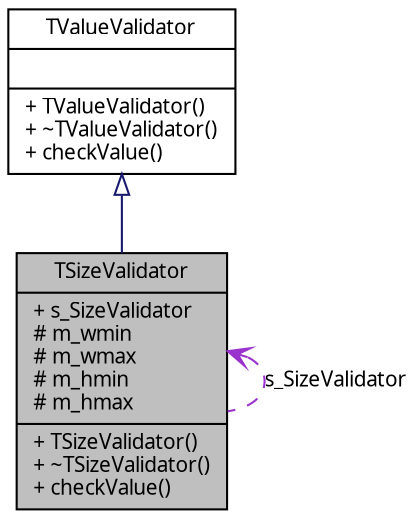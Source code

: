 digraph G
{
  edge [fontname="FreeSans.ttf",fontsize=10,labelfontname="FreeSans.ttf",labelfontsize=10];
  node [fontname="FreeSans.ttf",fontsize=10,shape=record];
  Node1 [label="{TSizeValidator\n|+ s_SizeValidator\l# m_wmin\l# m_wmax\l# m_hmin\l# m_hmax\l|+ TSizeValidator()\l+ ~TSizeValidator()\l+ checkValue()\l}",height=0.2,width=0.4,color="black", fillcolor="grey75", style="filled" fontcolor="black"];
  Node2 -> Node1 [dir=back,color="midnightblue",fontsize=10,style="solid",arrowtail="empty",fontname="FreeSans.ttf"];
  Node2 [label="{TValueValidator\n||+ TValueValidator()\l+ ~TValueValidator()\l+ checkValue()\l}",height=0.2,width=0.4,color="black", fillcolor="white", style="filled",URL="$classTValueValidator.html",tooltip="Abstract class which is used as the base for all value validators."];
  Node1 -> Node1 [dir=back,color="darkorchid3",fontsize=10,style="dashed",label="s_SizeValidator",arrowtail="open",fontname="FreeSans.ttf"];
}

